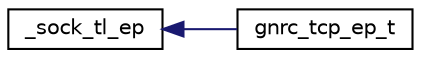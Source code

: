 digraph "Graphical Class Hierarchy"
{
 // LATEX_PDF_SIZE
  edge [fontname="Helvetica",fontsize="10",labelfontname="Helvetica",labelfontsize="10"];
  node [fontname="Helvetica",fontsize="10",shape=record];
  rankdir="LR";
  Node0 [label="_sock_tl_ep",height=0.2,width=0.4,color="black", fillcolor="white", style="filled",URL="$struct__sock__tl__ep.html",tooltip="Common IP-based transport layer end point."];
  Node0 -> Node1 [dir="back",color="midnightblue",fontsize="10",style="solid",fontname="Helvetica"];
  Node1 [label="gnrc_tcp_ep_t",height=0.2,width=0.4,color="black", fillcolor="white", style="filled",URL="$structgnrc__tcp__ep__t.html",tooltip="Address information for a single TCP connection endpoint."];
}
